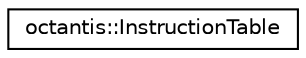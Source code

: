 digraph "Graphical Class Hierarchy"
{
  edge [fontname="Helvetica",fontsize="10",labelfontname="Helvetica",labelfontsize="10"];
  node [fontname="Helvetica",fontsize="10",shape=record];
  rankdir="LR";
  Node0 [label="octantis::InstructionTable",height=0.2,width=0.4,color="black", fillcolor="white", style="filled",URL="$classoctantis_1_1InstructionTable.html",tooltip="Class useful to store the instructions that will be scheduled on the LiM architecture. "];
}
